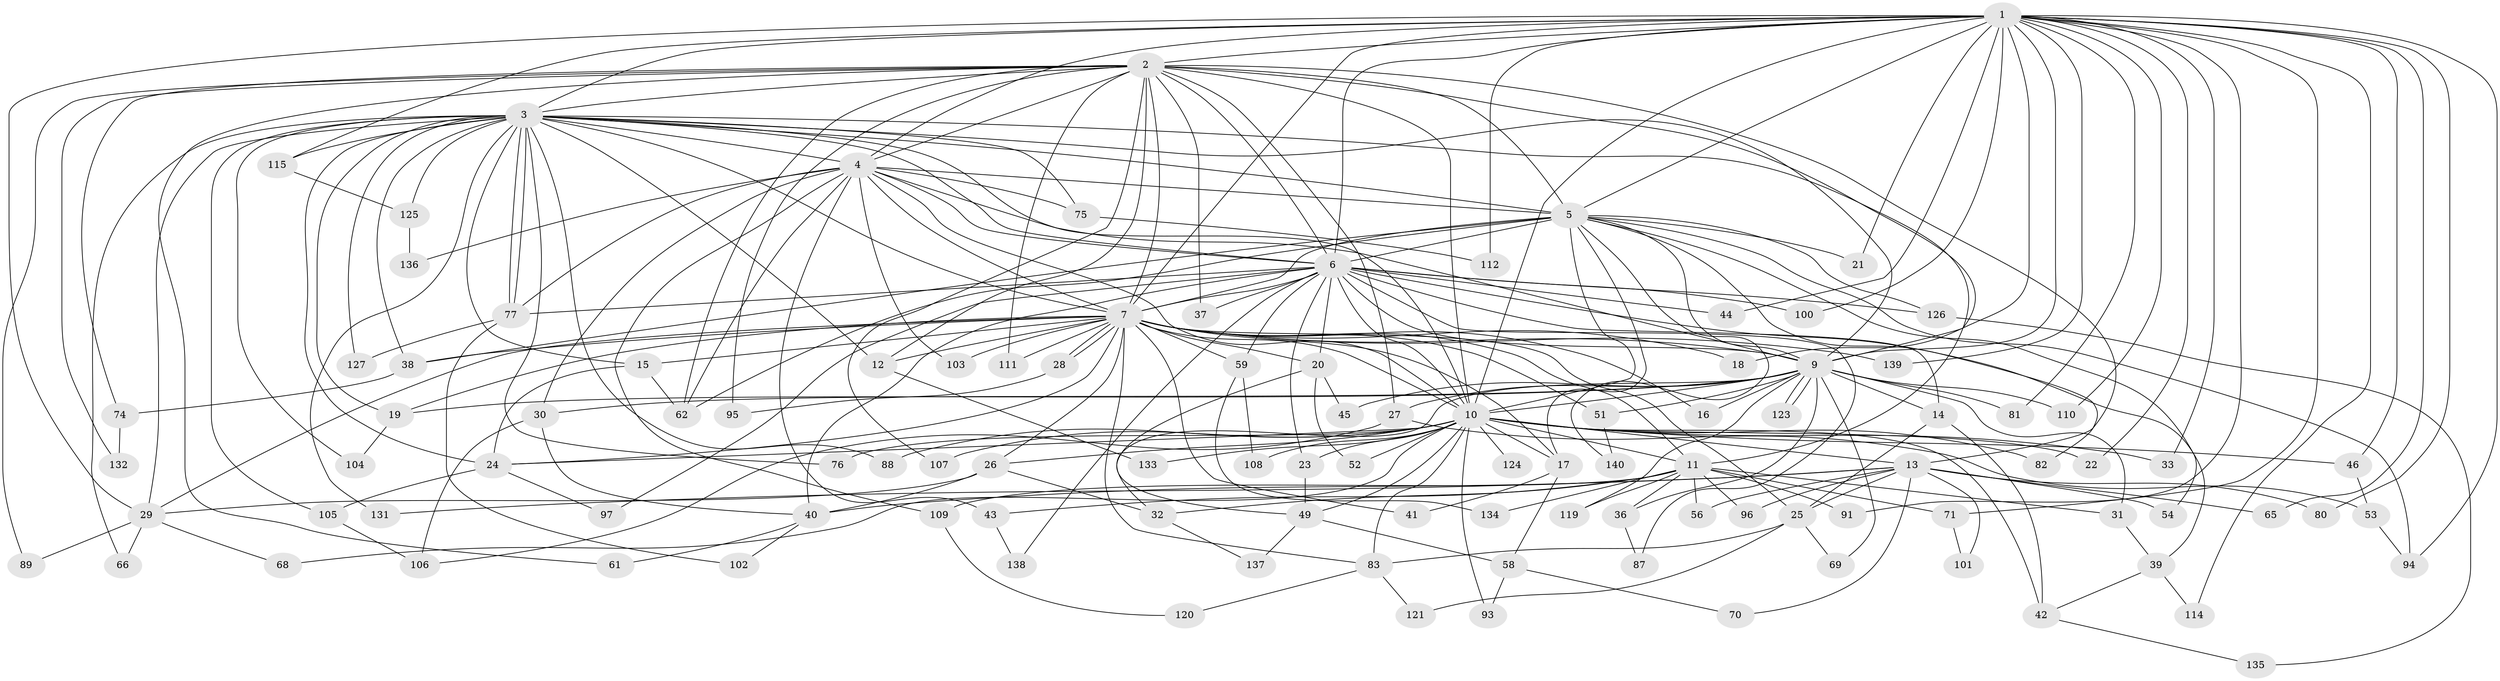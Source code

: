 // original degree distribution, {28: 0.014285714285714285, 21: 0.007142857142857143, 17: 0.007142857142857143, 19: 0.014285714285714285, 24: 0.007142857142857143, 25: 0.007142857142857143, 26: 0.007142857142857143, 34: 0.007142857142857143, 14: 0.007142857142857143, 3: 0.22857142857142856, 11: 0.007142857142857143, 4: 0.1, 2: 0.5214285714285715, 5: 0.05714285714285714, 6: 0.007142857142857143}
// Generated by graph-tools (version 1.1) at 2025/41/03/06/25 10:41:40]
// undirected, 109 vertices, 257 edges
graph export_dot {
graph [start="1"]
  node [color=gray90,style=filled];
  1 [super="+34"];
  2 [super="+79"];
  3 [super="+99"];
  4 [super="+86"];
  5 [super="+60"];
  6 [super="+85"];
  7 [super="+8"];
  9 [super="+64"];
  10 [super="+67"];
  11 [super="+128"];
  12 [super="+118"];
  13 [super="+72"];
  14;
  15 [super="+73"];
  16;
  17 [super="+57"];
  18;
  19 [super="+90"];
  20 [super="+116"];
  21;
  22;
  23;
  24 [super="+84"];
  25 [super="+47"];
  26 [super="+50"];
  27;
  28;
  29 [super="+35"];
  30 [super="+129"];
  31;
  32;
  33 [super="+55"];
  36;
  37;
  38 [super="+63"];
  39 [super="+98"];
  40 [super="+48"];
  41;
  42 [super="+92"];
  43;
  44;
  45;
  46;
  49;
  51;
  52;
  53;
  54;
  56;
  58;
  59 [super="+122"];
  61;
  62 [super="+113"];
  65;
  66;
  68;
  69;
  70;
  71;
  74;
  75;
  76;
  77 [super="+78"];
  80;
  81;
  82;
  83 [super="+130"];
  87;
  88;
  89;
  91;
  93;
  94 [super="+117"];
  95;
  96;
  97;
  100;
  101;
  102;
  103;
  104;
  105;
  106;
  107;
  108;
  109;
  110;
  111;
  112;
  114;
  115;
  119;
  120;
  121;
  123;
  124;
  125;
  126;
  127;
  131;
  132;
  133;
  134;
  135;
  136;
  137;
  138;
  139;
  140;
  1 -- 2;
  1 -- 3;
  1 -- 4;
  1 -- 5;
  1 -- 6;
  1 -- 7 [weight=3];
  1 -- 9;
  1 -- 10;
  1 -- 18;
  1 -- 21;
  1 -- 22;
  1 -- 29;
  1 -- 33;
  1 -- 44;
  1 -- 46;
  1 -- 65;
  1 -- 71;
  1 -- 80;
  1 -- 81;
  1 -- 91;
  1 -- 100;
  1 -- 110;
  1 -- 112;
  1 -- 114;
  1 -- 115;
  1 -- 139;
  1 -- 94;
  2 -- 3;
  2 -- 4;
  2 -- 5;
  2 -- 6;
  2 -- 7 [weight=2];
  2 -- 9 [weight=2];
  2 -- 10;
  2 -- 13;
  2 -- 27;
  2 -- 37;
  2 -- 61;
  2 -- 74;
  2 -- 89;
  2 -- 95;
  2 -- 111;
  2 -- 132;
  2 -- 107;
  2 -- 62;
  2 -- 12;
  3 -- 4;
  3 -- 5;
  3 -- 6;
  3 -- 7 [weight=2];
  3 -- 9;
  3 -- 10;
  3 -- 11;
  3 -- 12;
  3 -- 15;
  3 -- 19;
  3 -- 38;
  3 -- 66;
  3 -- 75;
  3 -- 76;
  3 -- 77;
  3 -- 77;
  3 -- 88;
  3 -- 104;
  3 -- 105;
  3 -- 115;
  3 -- 125;
  3 -- 127;
  3 -- 131;
  3 -- 29;
  3 -- 24;
  4 -- 5;
  4 -- 6;
  4 -- 7 [weight=2];
  4 -- 9;
  4 -- 10;
  4 -- 30;
  4 -- 43;
  4 -- 62;
  4 -- 75;
  4 -- 103;
  4 -- 109;
  4 -- 136;
  4 -- 77;
  5 -- 6;
  5 -- 7 [weight=3];
  5 -- 9;
  5 -- 10;
  5 -- 17;
  5 -- 21;
  5 -- 38;
  5 -- 54;
  5 -- 62;
  5 -- 82;
  5 -- 94;
  5 -- 126;
  5 -- 140;
  6 -- 7 [weight=3];
  6 -- 9;
  6 -- 10;
  6 -- 14;
  6 -- 20;
  6 -- 23;
  6 -- 37;
  6 -- 39;
  6 -- 44;
  6 -- 59;
  6 -- 87;
  6 -- 97;
  6 -- 100;
  6 -- 126;
  6 -- 138;
  6 -- 77;
  6 -- 40;
  7 -- 9 [weight=2];
  7 -- 10 [weight=2];
  7 -- 18;
  7 -- 26;
  7 -- 28;
  7 -- 28;
  7 -- 41;
  7 -- 51;
  7 -- 59 [weight=2];
  7 -- 111;
  7 -- 139;
  7 -- 12;
  7 -- 15;
  7 -- 16;
  7 -- 20;
  7 -- 24;
  7 -- 25;
  7 -- 29;
  7 -- 103;
  7 -- 38;
  7 -- 83;
  7 -- 11;
  7 -- 17;
  7 -- 19;
  9 -- 10;
  9 -- 14;
  9 -- 16;
  9 -- 19;
  9 -- 27;
  9 -- 30;
  9 -- 31;
  9 -- 32;
  9 -- 36;
  9 -- 45;
  9 -- 51;
  9 -- 69;
  9 -- 81;
  9 -- 110;
  9 -- 119;
  9 -- 123;
  9 -- 123;
  10 -- 11;
  10 -- 13;
  10 -- 17;
  10 -- 22;
  10 -- 23;
  10 -- 24;
  10 -- 26;
  10 -- 33 [weight=2];
  10 -- 42 [weight=2];
  10 -- 46 [weight=2];
  10 -- 49;
  10 -- 52;
  10 -- 68;
  10 -- 76;
  10 -- 82;
  10 -- 83;
  10 -- 88;
  10 -- 93;
  10 -- 107;
  10 -- 108;
  10 -- 124 [weight=2];
  10 -- 133;
  11 -- 31;
  11 -- 32;
  11 -- 36;
  11 -- 43;
  11 -- 56;
  11 -- 71;
  11 -- 91;
  11 -- 96;
  11 -- 109;
  11 -- 119;
  11 -- 134;
  12 -- 133;
  13 -- 25;
  13 -- 54;
  13 -- 56;
  13 -- 65;
  13 -- 70;
  13 -- 80;
  13 -- 96;
  13 -- 131;
  13 -- 101;
  13 -- 40;
  14 -- 42;
  14 -- 25;
  15 -- 24;
  15 -- 62;
  17 -- 41;
  17 -- 58;
  19 -- 104;
  20 -- 45;
  20 -- 52;
  20 -- 49;
  23 -- 49;
  24 -- 105;
  24 -- 97;
  25 -- 69;
  25 -- 83;
  25 -- 121;
  26 -- 40;
  26 -- 32;
  26 -- 29;
  27 -- 53;
  27 -- 106;
  28 -- 95;
  29 -- 66;
  29 -- 68;
  29 -- 89;
  30 -- 40;
  30 -- 106;
  31 -- 39;
  32 -- 137;
  36 -- 87;
  38 -- 74;
  39 -- 42;
  39 -- 114;
  40 -- 102;
  40 -- 61;
  42 -- 135;
  43 -- 138;
  46 -- 53;
  49 -- 58;
  49 -- 137;
  51 -- 140;
  53 -- 94;
  58 -- 70;
  58 -- 93;
  59 -- 108;
  59 -- 134;
  71 -- 101;
  74 -- 132;
  75 -- 112;
  77 -- 102;
  77 -- 127;
  83 -- 120;
  83 -- 121;
  105 -- 106;
  109 -- 120;
  115 -- 125;
  125 -- 136;
  126 -- 135;
}
